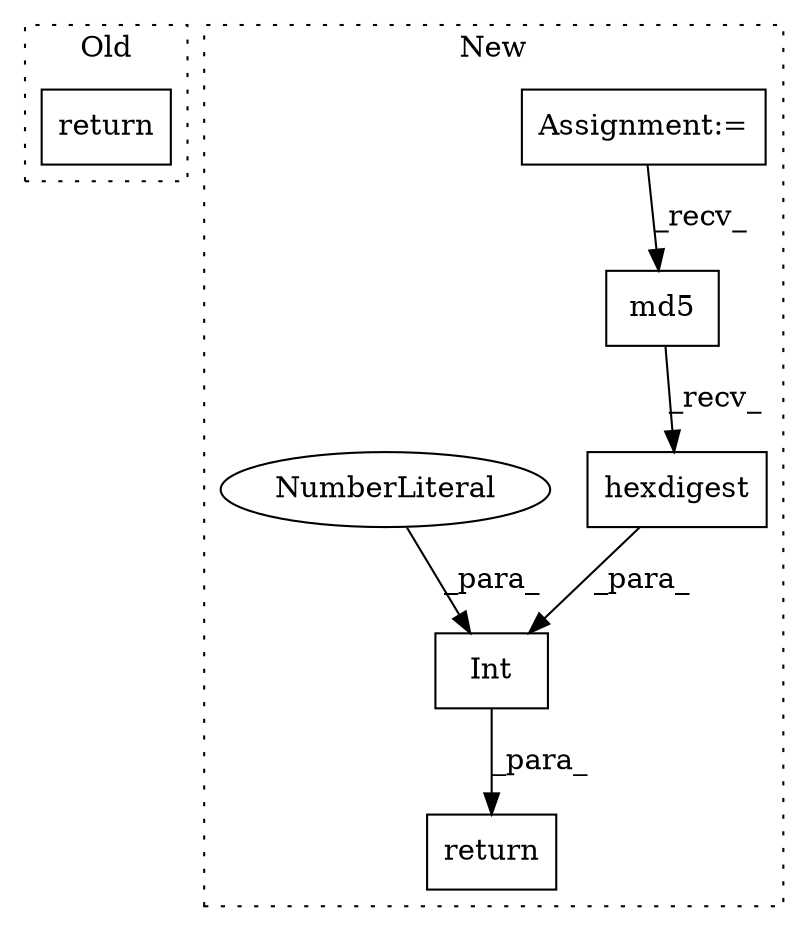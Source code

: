digraph G {
subgraph cluster0 {
1 [label="return" a="41" s="7670" l="7" shape="box"];
label = "Old";
style="dotted";
}
subgraph cluster1 {
2 [label="md5" a="32" s="7725,7761" l="4,1" shape="box"];
3 [label="hexdigest" a="32" s="7763" l="11" shape="box"];
4 [label="return" a="41" s="7706" l="7" shape="box"];
5 [label="Assignment:=" a="7" s="7693" l="7" shape="box"];
6 [label="Int" a="32" s="7713,7777" l="4,1" shape="box"];
7 [label="NumberLiteral" a="34" s="7775" l="2" shape="ellipse"];
label = "New";
style="dotted";
}
2 -> 3 [label="_recv_"];
3 -> 6 [label="_para_"];
5 -> 2 [label="_recv_"];
6 -> 4 [label="_para_"];
7 -> 6 [label="_para_"];
}
